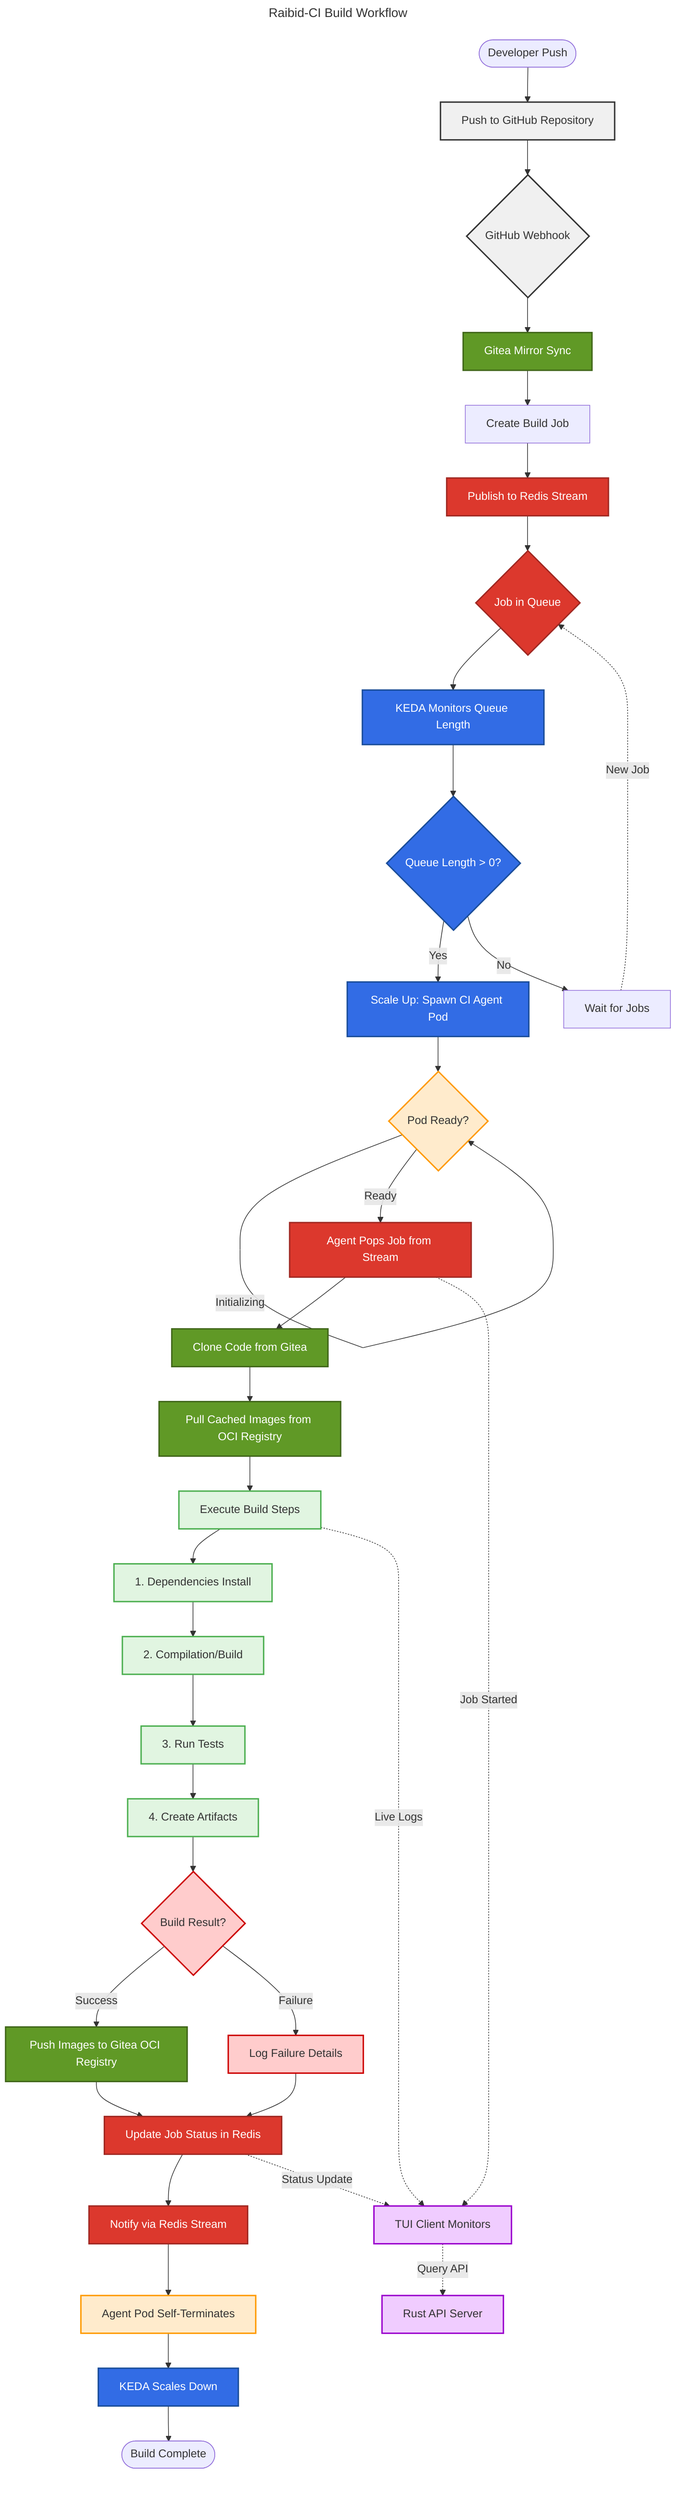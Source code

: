 ---
title: Raibid-CI Build Workflow
---
flowchart TD
    Start([Developer Push]) --> GitHub[Push to GitHub Repository]

    GitHub --> Webhook{GitHub Webhook}
    Webhook --> Mirror[Gitea Mirror Sync]

    Mirror --> JobCreate[Create Build Job]
    JobCreate --> RedisStream[Publish to Redis Stream]

    RedisStream --> QueueState{Job in Queue}

    QueueState --> KEDAMonitor[KEDA Monitors Queue Length]
    KEDAMonitor --> ScaleDecision{Queue Length > 0?}

    ScaleDecision -->|Yes| SpawnPod[Scale Up: Spawn CI Agent Pod]
    ScaleDecision -->|No| WaitJobs[Wait for Jobs]

    SpawnPod --> PodReady{Pod Ready?}
    PodReady -->|Initializing| PodReady
    PodReady -->|Ready| PopJob[Agent Pops Job from Stream]

    PopJob --> CloneRepo[Clone Code from Gitea]
    CloneRepo --> PullCache[Pull Cached Images from OCI Registry]

    PullCache --> Execute[Execute Build Steps]
    Execute --> BuildStep1[1. Dependencies Install]
    BuildStep1 --> BuildStep2[2. Compilation/Build]
    BuildStep2 --> BuildStep3[3. Run Tests]
    BuildStep3 --> BuildStep4[4. Create Artifacts]

    BuildStep4 --> BuildSuccess{Build Result?}

    BuildSuccess -->|Success| PushArtifacts[Push Images to Gitea OCI Registry]
    BuildSuccess -->|Failure| LogFailure[Log Failure Details]

    PushArtifacts --> UpdateStatus[Update Job Status in Redis]
    LogFailure --> UpdateStatus

    UpdateStatus --> Notify[Notify via Redis Stream]
    Notify --> Cleanup[Agent Pod Self-Terminates]

    Cleanup --> ScaleDown[KEDA Scales Down]
    ScaleDown --> End([Build Complete])

    WaitJobs -.->|New Job| QueueState

    %% Parallel monitoring
    PopJob -.->|Job Started| MonitorTUI[TUI Client Monitors]
    Execute -.->|Live Logs| MonitorTUI
    UpdateStatus -.->|Status Update| MonitorTUI
    MonitorTUI -.->|Query API| RustAPI[Rust API Server]

    %% Styling
    classDef github fill:#f0f0f0,stroke:#333,stroke-width:2px
    classDef gitea fill:#609926,stroke:#406619,stroke-width:2px,color:#fff
    classDef redis fill:#dc382d,stroke:#a02822,stroke-width:2px,color:#fff
    classDef keda fill:#326ce5,stroke:#1a4d99,stroke-width:2px,color:#fff
    classDef agent fill:#ffebcc,stroke:#ff9900,stroke-width:2px
    classDef build fill:#e1f5e1,stroke:#4caf50,stroke-width:2px
    classDef failure fill:#ffcccc,stroke:#cc0000,stroke-width:2px
    classDef monitor fill:#f0ccff,stroke:#9900cc,stroke-width:2px

    class GitHub,Webhook github
    class Mirror,CloneRepo,PullCache,PushArtifacts gitea
    class RedisStream,QueueState,PopJob,UpdateStatus,Notify redis
    class KEDAMonitor,ScaleDecision,SpawnPod,ScaleDown keda
    class PodReady,Cleanup agent
    class Execute,BuildStep1,BuildStep2,BuildStep3,BuildStep4 build
    class BuildSuccess,LogFailure failure
    class MonitorTUI,RustAPI monitor